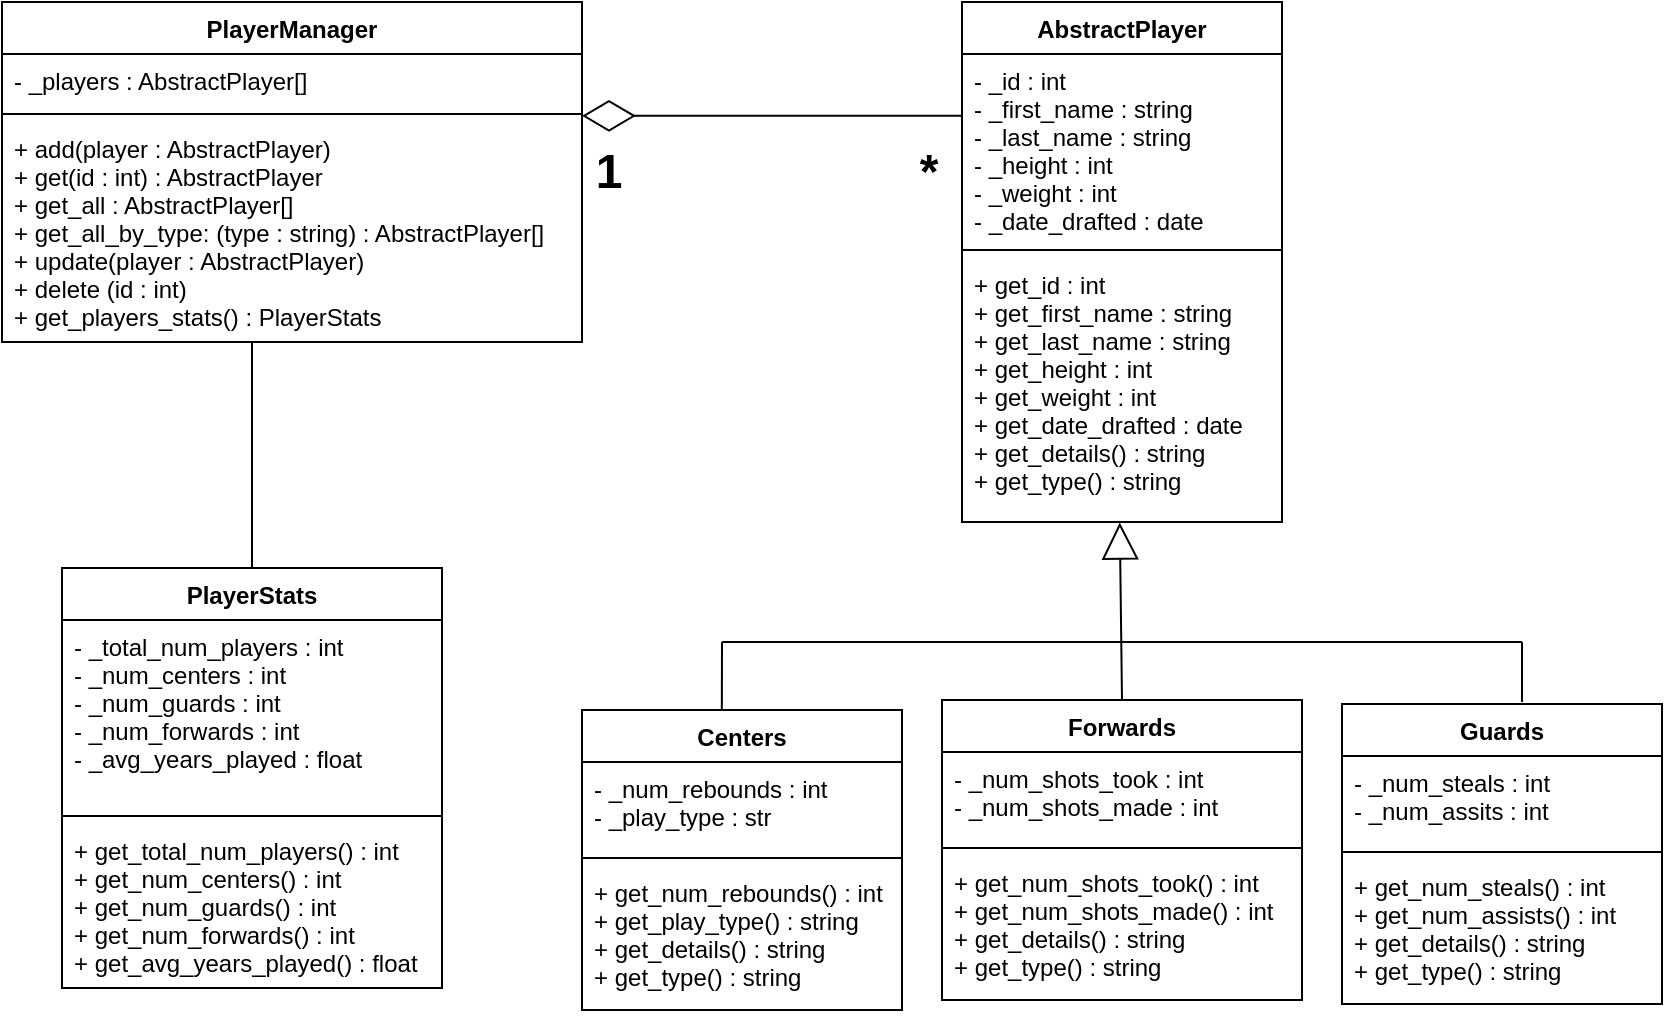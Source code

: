 <mxfile version="12.0.2" type="device" pages="1"><diagram id="gBl2ADNo1scTGVbKVe6E" name="Page-1"><mxGraphModel dx="1332" dy="570" grid="1" gridSize="10" guides="1" tooltips="1" connect="1" arrows="1" fold="1" page="1" pageScale="1" pageWidth="850" pageHeight="1100" math="0" shadow="0"><root><mxCell id="0"/><mxCell id="1" parent="0"/><mxCell id="IreVrCCnRZdlBii1OlbZ-1" value="AbstractPlayer" style="swimlane;fontStyle=1;align=center;verticalAlign=top;childLayout=stackLayout;horizontal=1;startSize=26;horizontalStack=0;resizeParent=1;resizeParentMax=0;resizeLast=0;collapsible=1;marginBottom=0;" vertex="1" parent="1"><mxGeometry x="520" y="60" width="160" height="260" as="geometry"/></mxCell><mxCell id="IreVrCCnRZdlBii1OlbZ-2" value="- _id : int&#10;- _first_name : string&#10;- _last_name : string&#10;- _height : int&#10;- _weight : int&#10;- _date_drafted : date" style="text;strokeColor=none;fillColor=none;align=left;verticalAlign=top;spacingLeft=4;spacingRight=4;overflow=hidden;rotatable=0;points=[[0,0.5],[1,0.5]];portConstraint=eastwest;" vertex="1" parent="IreVrCCnRZdlBii1OlbZ-1"><mxGeometry y="26" width="160" height="94" as="geometry"/></mxCell><mxCell id="IreVrCCnRZdlBii1OlbZ-3" value="" style="line;strokeWidth=1;fillColor=none;align=left;verticalAlign=middle;spacingTop=-1;spacingLeft=3;spacingRight=3;rotatable=0;labelPosition=right;points=[];portConstraint=eastwest;" vertex="1" parent="IreVrCCnRZdlBii1OlbZ-1"><mxGeometry y="120" width="160" height="8" as="geometry"/></mxCell><mxCell id="IreVrCCnRZdlBii1OlbZ-4" value="+ get_id : int&#10;+ get_first_name : string&#10;+ get_last_name : string&#10;+ get_height : int&#10;+ get_weight : int&#10;+ get_date_drafted : date&#10;+ get_details() : string&#10;+ get_type() : string" style="text;strokeColor=none;fillColor=none;align=left;verticalAlign=top;spacingLeft=4;spacingRight=4;overflow=hidden;rotatable=0;points=[[0,0.5],[1,0.5]];portConstraint=eastwest;" vertex="1" parent="IreVrCCnRZdlBii1OlbZ-1"><mxGeometry y="128" width="160" height="132" as="geometry"/></mxCell><mxCell id="IreVrCCnRZdlBii1OlbZ-5" value="PlayerManager" style="swimlane;fontStyle=1;align=center;verticalAlign=top;childLayout=stackLayout;horizontal=1;startSize=26;horizontalStack=0;resizeParent=1;resizeParentMax=0;resizeLast=0;collapsible=1;marginBottom=0;" vertex="1" parent="1"><mxGeometry x="40" y="60" width="290" height="170" as="geometry"/></mxCell><mxCell id="IreVrCCnRZdlBii1OlbZ-6" value="- _players : AbstractPlayer[]" style="text;strokeColor=none;fillColor=none;align=left;verticalAlign=top;spacingLeft=4;spacingRight=4;overflow=hidden;rotatable=0;points=[[0,0.5],[1,0.5]];portConstraint=eastwest;" vertex="1" parent="IreVrCCnRZdlBii1OlbZ-5"><mxGeometry y="26" width="290" height="26" as="geometry"/></mxCell><mxCell id="IreVrCCnRZdlBii1OlbZ-7" value="" style="line;strokeWidth=1;fillColor=none;align=left;verticalAlign=middle;spacingTop=-1;spacingLeft=3;spacingRight=3;rotatable=0;labelPosition=right;points=[];portConstraint=eastwest;" vertex="1" parent="IreVrCCnRZdlBii1OlbZ-5"><mxGeometry y="52" width="290" height="8" as="geometry"/></mxCell><mxCell id="IreVrCCnRZdlBii1OlbZ-8" value="+ add(player : AbstractPlayer)&#10;+ get(id : int) : AbstractPlayer&#10;+ get_all : AbstractPlayer[]&#10;+ get_all_by_type: (type : string) : AbstractPlayer[]&#10;+ update(player : AbstractPlayer)&#10;+ delete (id : int)&#10;+ get_players_stats() : PlayerStats&#10;" style="text;strokeColor=none;fillColor=none;align=left;verticalAlign=top;spacingLeft=4;spacingRight=4;overflow=hidden;rotatable=0;points=[[0,0.5],[1,0.5]];portConstraint=eastwest;" vertex="1" parent="IreVrCCnRZdlBii1OlbZ-5"><mxGeometry y="60" width="290" height="110" as="geometry"/></mxCell><mxCell id="IreVrCCnRZdlBii1OlbZ-9" value="PlayerStats" style="swimlane;fontStyle=1;align=center;verticalAlign=top;childLayout=stackLayout;horizontal=1;startSize=26;horizontalStack=0;resizeParent=1;resizeParentMax=0;resizeLast=0;collapsible=1;marginBottom=0;" vertex="1" parent="1"><mxGeometry x="70" y="343" width="190" height="210" as="geometry"/></mxCell><mxCell id="IreVrCCnRZdlBii1OlbZ-10" value="- _total_num_players : int&#10;- _num_centers : int&#10;- _num_guards : int&#10;- _num_forwards : int&#10;- _avg_years_played : float&#10;" style="text;strokeColor=none;fillColor=none;align=left;verticalAlign=top;spacingLeft=4;spacingRight=4;overflow=hidden;rotatable=0;points=[[0,0.5],[1,0.5]];portConstraint=eastwest;" vertex="1" parent="IreVrCCnRZdlBii1OlbZ-9"><mxGeometry y="26" width="190" height="94" as="geometry"/></mxCell><mxCell id="IreVrCCnRZdlBii1OlbZ-11" value="" style="line;strokeWidth=1;fillColor=none;align=left;verticalAlign=middle;spacingTop=-1;spacingLeft=3;spacingRight=3;rotatable=0;labelPosition=right;points=[];portConstraint=eastwest;" vertex="1" parent="IreVrCCnRZdlBii1OlbZ-9"><mxGeometry y="120" width="190" height="8" as="geometry"/></mxCell><mxCell id="IreVrCCnRZdlBii1OlbZ-12" value="+ get_total_num_players() : int&#10;+ get_num_centers() : int&#10;+ get_num_guards() : int&#10;+ get_num_forwards() : int&#10;+ get_avg_years_played() : float" style="text;strokeColor=none;fillColor=none;align=left;verticalAlign=top;spacingLeft=4;spacingRight=4;overflow=hidden;rotatable=0;points=[[0,0.5],[1,0.5]];portConstraint=eastwest;" vertex="1" parent="IreVrCCnRZdlBii1OlbZ-9"><mxGeometry y="128" width="190" height="82" as="geometry"/></mxCell><mxCell id="IreVrCCnRZdlBii1OlbZ-14" value="Centers" style="swimlane;fontStyle=1;align=center;verticalAlign=top;childLayout=stackLayout;horizontal=1;startSize=26;horizontalStack=0;resizeParent=1;resizeParentMax=0;resizeLast=0;collapsible=1;marginBottom=0;" vertex="1" parent="1"><mxGeometry x="330" y="414" width="160" height="150" as="geometry"/></mxCell><mxCell id="IreVrCCnRZdlBii1OlbZ-15" value="- _num_rebounds : int&#10;- _play_type : str" style="text;strokeColor=none;fillColor=none;align=left;verticalAlign=top;spacingLeft=4;spacingRight=4;overflow=hidden;rotatable=0;points=[[0,0.5],[1,0.5]];portConstraint=eastwest;" vertex="1" parent="IreVrCCnRZdlBii1OlbZ-14"><mxGeometry y="26" width="160" height="44" as="geometry"/></mxCell><mxCell id="IreVrCCnRZdlBii1OlbZ-16" value="" style="line;strokeWidth=1;fillColor=none;align=left;verticalAlign=middle;spacingTop=-1;spacingLeft=3;spacingRight=3;rotatable=0;labelPosition=right;points=[];portConstraint=eastwest;" vertex="1" parent="IreVrCCnRZdlBii1OlbZ-14"><mxGeometry y="70" width="160" height="8" as="geometry"/></mxCell><mxCell id="IreVrCCnRZdlBii1OlbZ-17" value="+ get_num_rebounds() : int&#10;+ get_play_type() : string&#10;+ get_details() : string&#10;+ get_type() : string" style="text;strokeColor=none;fillColor=none;align=left;verticalAlign=top;spacingLeft=4;spacingRight=4;overflow=hidden;rotatable=0;points=[[0,0.5],[1,0.5]];portConstraint=eastwest;" vertex="1" parent="IreVrCCnRZdlBii1OlbZ-14"><mxGeometry y="78" width="160" height="72" as="geometry"/></mxCell><mxCell id="IreVrCCnRZdlBii1OlbZ-18" value="Forwards" style="swimlane;fontStyle=1;align=center;verticalAlign=top;childLayout=stackLayout;horizontal=1;startSize=26;horizontalStack=0;resizeParent=1;resizeParentMax=0;resizeLast=0;collapsible=1;marginBottom=0;" vertex="1" parent="1"><mxGeometry x="510" y="409" width="180" height="150" as="geometry"/></mxCell><mxCell id="IreVrCCnRZdlBii1OlbZ-19" value="- _num_shots_took : int&#10;- _num_shots_made : int" style="text;strokeColor=none;fillColor=none;align=left;verticalAlign=top;spacingLeft=4;spacingRight=4;overflow=hidden;rotatable=0;points=[[0,0.5],[1,0.5]];portConstraint=eastwest;" vertex="1" parent="IreVrCCnRZdlBii1OlbZ-18"><mxGeometry y="26" width="180" height="44" as="geometry"/></mxCell><mxCell id="IreVrCCnRZdlBii1OlbZ-20" value="" style="line;strokeWidth=1;fillColor=none;align=left;verticalAlign=middle;spacingTop=-1;spacingLeft=3;spacingRight=3;rotatable=0;labelPosition=right;points=[];portConstraint=eastwest;" vertex="1" parent="IreVrCCnRZdlBii1OlbZ-18"><mxGeometry y="70" width="180" height="8" as="geometry"/></mxCell><mxCell id="IreVrCCnRZdlBii1OlbZ-21" value="+ get_num_shots_took() : int&#10;+ get_num_shots_made() : int&#10;+ get_details() : string&#10;+ get_type() : string" style="text;strokeColor=none;fillColor=none;align=left;verticalAlign=top;spacingLeft=4;spacingRight=4;overflow=hidden;rotatable=0;points=[[0,0.5],[1,0.5]];portConstraint=eastwest;" vertex="1" parent="IreVrCCnRZdlBii1OlbZ-18"><mxGeometry y="78" width="180" height="72" as="geometry"/></mxCell><mxCell id="IreVrCCnRZdlBii1OlbZ-22" value="Guards" style="swimlane;fontStyle=1;align=center;verticalAlign=top;childLayout=stackLayout;horizontal=1;startSize=26;horizontalStack=0;resizeParent=1;resizeParentMax=0;resizeLast=0;collapsible=1;marginBottom=0;" vertex="1" parent="1"><mxGeometry x="710" y="411" width="160" height="150" as="geometry"/></mxCell><mxCell id="IreVrCCnRZdlBii1OlbZ-23" value="- _num_steals : int&#10;- _num_assits : int" style="text;strokeColor=none;fillColor=none;align=left;verticalAlign=top;spacingLeft=4;spacingRight=4;overflow=hidden;rotatable=0;points=[[0,0.5],[1,0.5]];portConstraint=eastwest;" vertex="1" parent="IreVrCCnRZdlBii1OlbZ-22"><mxGeometry y="26" width="160" height="44" as="geometry"/></mxCell><mxCell id="IreVrCCnRZdlBii1OlbZ-24" value="" style="line;strokeWidth=1;fillColor=none;align=left;verticalAlign=middle;spacingTop=-1;spacingLeft=3;spacingRight=3;rotatable=0;labelPosition=right;points=[];portConstraint=eastwest;" vertex="1" parent="IreVrCCnRZdlBii1OlbZ-22"><mxGeometry y="70" width="160" height="8" as="geometry"/></mxCell><mxCell id="IreVrCCnRZdlBii1OlbZ-25" value="+ get_num_steals() : int&#10;+ get_num_assists() : int&#10;+ get_details() : string&#10;+ get_type() : string" style="text;strokeColor=none;fillColor=none;align=left;verticalAlign=top;spacingLeft=4;spacingRight=4;overflow=hidden;rotatable=0;points=[[0,0.5],[1,0.5]];portConstraint=eastwest;" vertex="1" parent="IreVrCCnRZdlBii1OlbZ-22"><mxGeometry y="78" width="160" height="72" as="geometry"/></mxCell><mxCell id="IreVrCCnRZdlBii1OlbZ-30" value="" style="endArrow=none;html=1;entryX=0.431;entryY=1.004;entryDx=0;entryDy=0;entryPerimeter=0;exitX=0.5;exitY=0;exitDx=0;exitDy=0;" edge="1" parent="1" source="IreVrCCnRZdlBii1OlbZ-9" target="IreVrCCnRZdlBii1OlbZ-8"><mxGeometry width="50" height="50" relative="1" as="geometry"><mxPoint x="110" y="310" as="sourcePoint"/><mxPoint x="160" y="260" as="targetPoint"/></mxGeometry></mxCell><mxCell id="IreVrCCnRZdlBii1OlbZ-31" value="" style="endArrow=block;endSize=16;endFill=0;html=1;entryX=0.493;entryY=1.002;entryDx=0;entryDy=0;entryPerimeter=0;exitX=0.5;exitY=0;exitDx=0;exitDy=0;" edge="1" parent="1" source="IreVrCCnRZdlBii1OlbZ-18" target="IreVrCCnRZdlBii1OlbZ-4"><mxGeometry width="160" relative="1" as="geometry"><mxPoint x="599" y="370" as="sourcePoint"/><mxPoint x="200" y="580" as="targetPoint"/></mxGeometry></mxCell><mxCell id="IreVrCCnRZdlBii1OlbZ-33" value="" style="endArrow=none;html=1;" edge="1" parent="1"><mxGeometry width="50" height="50" relative="1" as="geometry"><mxPoint x="400" y="380" as="sourcePoint"/><mxPoint x="600" y="380" as="targetPoint"/></mxGeometry></mxCell><mxCell id="IreVrCCnRZdlBii1OlbZ-34" value="" style="endArrow=none;html=1;" edge="1" parent="1"><mxGeometry width="50" height="50" relative="1" as="geometry"><mxPoint x="600" y="380" as="sourcePoint"/><mxPoint x="800" y="380" as="targetPoint"/></mxGeometry></mxCell><mxCell id="IreVrCCnRZdlBii1OlbZ-35" value="" style="endArrow=none;html=1;exitX=0.437;exitY=-0.001;exitDx=0;exitDy=0;exitPerimeter=0;" edge="1" parent="1" source="IreVrCCnRZdlBii1OlbZ-14"><mxGeometry width="50" height="50" relative="1" as="geometry"><mxPoint x="40" y="640" as="sourcePoint"/><mxPoint x="400" y="380" as="targetPoint"/></mxGeometry></mxCell><mxCell id="IreVrCCnRZdlBii1OlbZ-36" value="" style="endArrow=none;html=1;" edge="1" parent="1"><mxGeometry width="50" height="50" relative="1" as="geometry"><mxPoint x="800" y="410" as="sourcePoint"/><mxPoint x="800" y="380" as="targetPoint"/></mxGeometry></mxCell><mxCell id="IreVrCCnRZdlBii1OlbZ-39" value="" style="endArrow=diamondThin;endFill=0;endSize=24;html=1;entryX=1;entryY=0.612;entryDx=0;entryDy=0;entryPerimeter=0;exitX=0;exitY=0.329;exitDx=0;exitDy=0;exitPerimeter=0;" edge="1" parent="1" source="IreVrCCnRZdlBii1OlbZ-2" target="IreVrCCnRZdlBii1OlbZ-7"><mxGeometry width="160" relative="1" as="geometry"><mxPoint x="40" y="590" as="sourcePoint"/><mxPoint x="200" y="590" as="targetPoint"/></mxGeometry></mxCell><mxCell id="IreVrCCnRZdlBii1OlbZ-45" value="1" style="text;strokeColor=none;fillColor=none;html=1;fontSize=24;fontStyle=1;verticalAlign=middle;align=center;" vertex="1" parent="1"><mxGeometry x="325" y="125" width="35" height="40" as="geometry"/></mxCell><mxCell id="IreVrCCnRZdlBii1OlbZ-48" value="*" style="text;strokeColor=none;fillColor=none;html=1;fontSize=24;fontStyle=1;verticalAlign=middle;align=center;" vertex="1" parent="1"><mxGeometry x="485" y="125" width="35" height="40" as="geometry"/></mxCell></root></mxGraphModel></diagram></mxfile>
